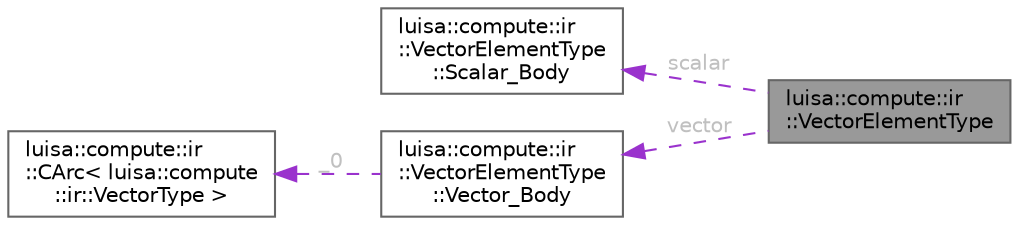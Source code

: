digraph "luisa::compute::ir::VectorElementType"
{
 // LATEX_PDF_SIZE
  bgcolor="transparent";
  edge [fontname=Helvetica,fontsize=10,labelfontname=Helvetica,labelfontsize=10];
  node [fontname=Helvetica,fontsize=10,shape=box,height=0.2,width=0.4];
  rankdir="LR";
  Node1 [id="Node000001",label="luisa::compute::ir\l::VectorElementType",height=0.2,width=0.4,color="gray40", fillcolor="grey60", style="filled", fontcolor="black",tooltip=" "];
  Node2 -> Node1 [id="edge1_Node000001_Node000002",dir="back",color="darkorchid3",style="dashed",tooltip=" ",label=" scalar",fontcolor="grey" ];
  Node2 [id="Node000002",label="luisa::compute::ir\l::VectorElementType\l::Scalar_Body",height=0.2,width=0.4,color="gray40", fillcolor="white", style="filled",URL="$structluisa_1_1compute_1_1ir_1_1_vector_element_type_1_1_scalar___body.html",tooltip=" "];
  Node3 -> Node1 [id="edge2_Node000001_Node000003",dir="back",color="darkorchid3",style="dashed",tooltip=" ",label=" vector",fontcolor="grey" ];
  Node3 [id="Node000003",label="luisa::compute::ir\l::VectorElementType\l::Vector_Body",height=0.2,width=0.4,color="gray40", fillcolor="white", style="filled",URL="$structluisa_1_1compute_1_1ir_1_1_vector_element_type_1_1_vector___body.html",tooltip=" "];
  Node4 -> Node3 [id="edge3_Node000003_Node000004",dir="back",color="darkorchid3",style="dashed",tooltip=" ",label=" _0",fontcolor="grey" ];
  Node4 [id="Node000004",label="luisa::compute::ir\l::CArc\< luisa::compute\l::ir::VectorType \>",height=0.2,width=0.4,color="gray40", fillcolor="white", style="filled",URL="$structluisa_1_1compute_1_1ir_1_1_c_arc.html",tooltip=" "];
}
